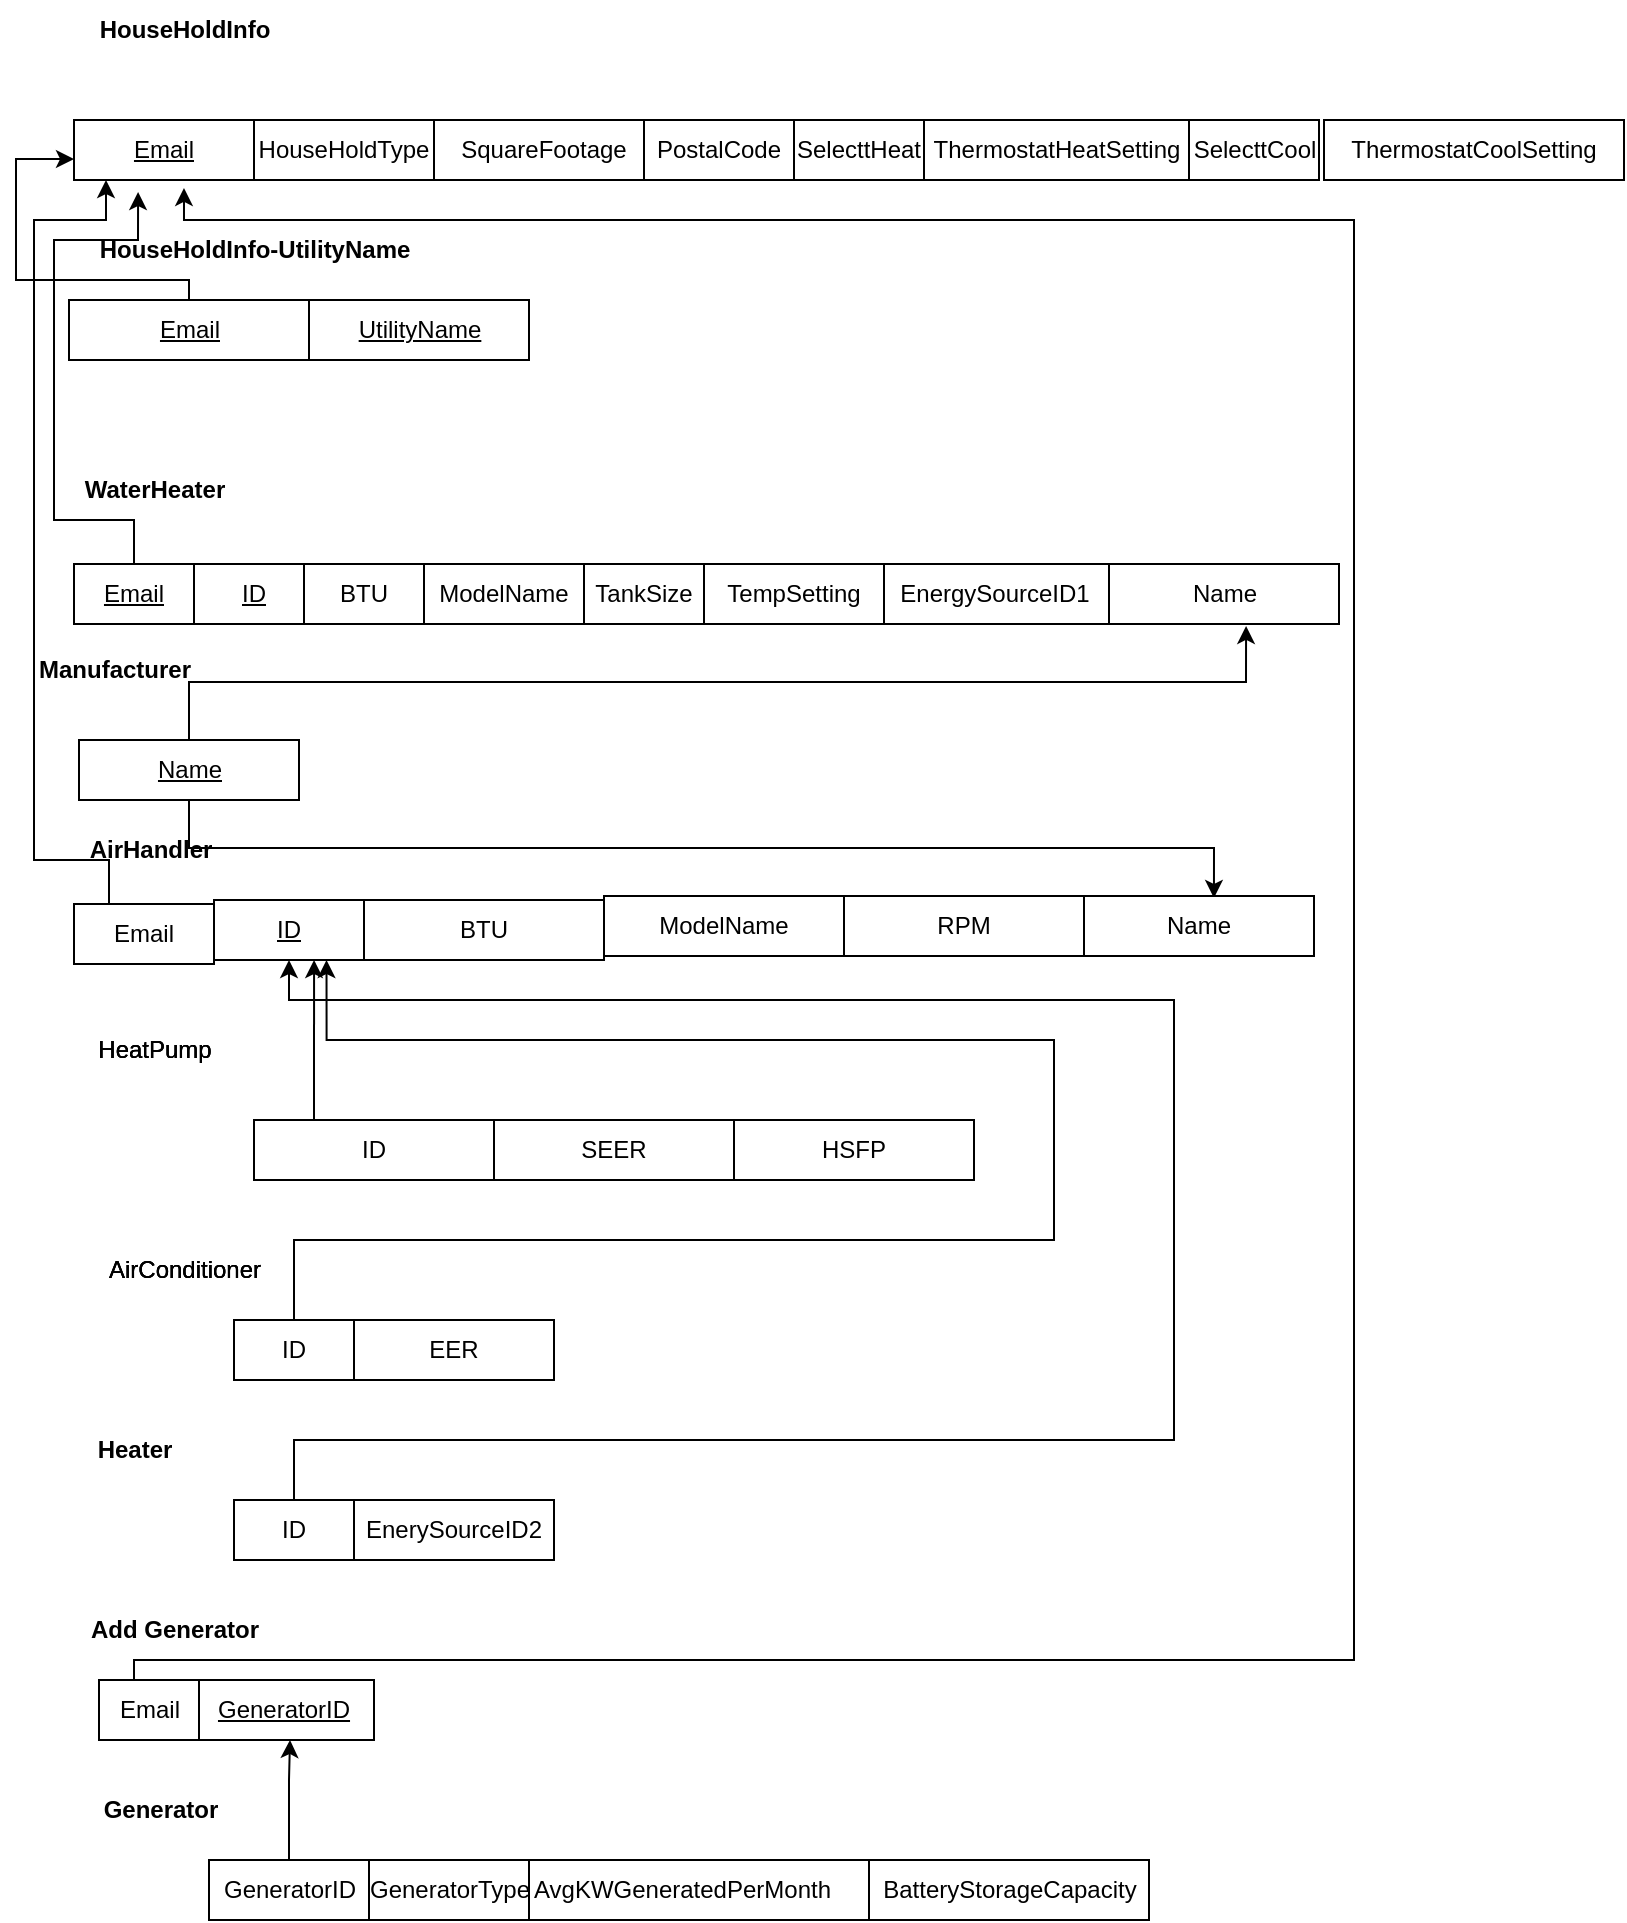 <mxfile version="21.4.0" type="github">
  <diagram id="R2lEEEUBdFMjLlhIrx00" name="Page-1">
    <mxGraphModel dx="880" dy="484" grid="1" gridSize="10" guides="1" tooltips="1" connect="1" arrows="1" fold="1" page="1" pageScale="1" pageWidth="850" pageHeight="1100" math="0" shadow="0" extFonts="Permanent Marker^https://fonts.googleapis.com/css?family=Permanent+Marker">
      <root>
        <mxCell id="0" />
        <mxCell id="1" parent="0" />
        <mxCell id="LCQLXfrwRPjRq8zGbfJl-10" value="&lt;u&gt;Email&lt;/u&gt;" style="rounded=0;whiteSpace=wrap;html=1;" parent="1" vertex="1">
          <mxGeometry x="40" y="130" width="90" height="30" as="geometry" />
        </mxCell>
        <mxCell id="LCQLXfrwRPjRq8zGbfJl-11" value="HouseHoldType" style="rounded=0;whiteSpace=wrap;html=1;" parent="1" vertex="1">
          <mxGeometry x="130" y="130" width="90" height="30" as="geometry" />
        </mxCell>
        <mxCell id="LCQLXfrwRPjRq8zGbfJl-12" value="SquareFootage" style="rounded=0;whiteSpace=wrap;html=1;" parent="1" vertex="1">
          <mxGeometry x="220" y="130" width="110" height="30" as="geometry" />
        </mxCell>
        <mxCell id="LCQLXfrwRPjRq8zGbfJl-13" value="PostalCode" style="rounded=0;whiteSpace=wrap;html=1;" parent="1" vertex="1">
          <mxGeometry x="325" y="130" width="75" height="30" as="geometry" />
        </mxCell>
        <mxCell id="LCQLXfrwRPjRq8zGbfJl-15" value="&lt;b&gt;HouseHoldInfo&lt;/b&gt;" style="text;html=1;align=center;verticalAlign=middle;resizable=0;points=[];autosize=1;strokeColor=none;fillColor=none;" parent="1" vertex="1">
          <mxGeometry x="40" y="70" width="110" height="30" as="geometry" />
        </mxCell>
        <mxCell id="LCQLXfrwRPjRq8zGbfJl-16" value="SelecttHeat" style="rounded=0;whiteSpace=wrap;html=1;" parent="1" vertex="1">
          <mxGeometry x="400" y="130" width="65" height="30" as="geometry" />
        </mxCell>
        <mxCell id="LCQLXfrwRPjRq8zGbfJl-17" value="ThermostatHeatSetting" style="rounded=0;whiteSpace=wrap;html=1;" parent="1" vertex="1">
          <mxGeometry x="465" y="130" width="132.5" height="30" as="geometry" />
        </mxCell>
        <mxCell id="LCQLXfrwRPjRq8zGbfJl-51" style="edgeStyle=orthogonalEdgeStyle;rounded=0;orthogonalLoop=1;jettySize=auto;html=1;entryX=0;entryY=0.65;entryDx=0;entryDy=0;entryPerimeter=0;" parent="1" source="LCQLXfrwRPjRq8zGbfJl-18" target="LCQLXfrwRPjRq8zGbfJl-10" edge="1">
          <mxGeometry relative="1" as="geometry">
            <mxPoint x="10" y="130" as="targetPoint" />
            <Array as="points">
              <mxPoint x="98" y="210" />
              <mxPoint x="11" y="210" />
              <mxPoint x="11" y="150" />
            </Array>
          </mxGeometry>
        </mxCell>
        <mxCell id="LCQLXfrwRPjRq8zGbfJl-18" value="&lt;u&gt;Email&lt;/u&gt;" style="rounded=0;whiteSpace=wrap;html=1;" parent="1" vertex="1">
          <mxGeometry x="37.5" y="220" width="120" height="30" as="geometry" />
        </mxCell>
        <mxCell id="LCQLXfrwRPjRq8zGbfJl-19" value="&lt;u&gt;UtilityName&lt;/u&gt;" style="rounded=0;whiteSpace=wrap;html=1;" parent="1" vertex="1">
          <mxGeometry x="157.5" y="220" width="110" height="30" as="geometry" />
        </mxCell>
        <mxCell id="LCQLXfrwRPjRq8zGbfJl-20" value="&lt;b&gt;HouseHoldInfo-UtilityName&lt;/b&gt;" style="text;html=1;align=center;verticalAlign=middle;resizable=0;points=[];autosize=1;strokeColor=none;fillColor=none;" parent="1" vertex="1">
          <mxGeometry x="40" y="180" width="180" height="30" as="geometry" />
        </mxCell>
        <mxCell id="LCQLXfrwRPjRq8zGbfJl-32" value="WaterHeater" style="text;html=1;align=center;verticalAlign=middle;resizable=0;points=[];autosize=1;strokeColor=none;fillColor=none;fontStyle=1" parent="1" vertex="1">
          <mxGeometry x="35" y="300" width="90" height="30" as="geometry" />
        </mxCell>
        <mxCell id="LCQLXfrwRPjRq8zGbfJl-33" value="AirHandler" style="text;html=1;align=center;verticalAlign=middle;resizable=0;points=[];autosize=1;strokeColor=none;fillColor=none;fontStyle=1" parent="1" vertex="1">
          <mxGeometry x="37.5" y="480" width="80" height="30" as="geometry" />
        </mxCell>
        <mxCell id="LCQLXfrwRPjRq8zGbfJl-34" value="SEER" style="rounded=0;whiteSpace=wrap;html=1;" parent="1" vertex="1">
          <mxGeometry x="250" y="630" width="120" height="30" as="geometry" />
        </mxCell>
        <mxCell id="LCQLXfrwRPjRq8zGbfJl-35" value="HSFP" style="rounded=0;whiteSpace=wrap;html=1;" parent="1" vertex="1">
          <mxGeometry x="370" y="630" width="120" height="30" as="geometry" />
        </mxCell>
        <mxCell id="LCQLXfrwRPjRq8zGbfJl-40" value="EnerySourceID2" style="rounded=0;whiteSpace=wrap;html=1;" parent="1" vertex="1">
          <mxGeometry x="180" y="820" width="100" height="30" as="geometry" />
        </mxCell>
        <mxCell id="LCQLXfrwRPjRq8zGbfJl-42" value="HeatPump" style="text;html=1;align=center;verticalAlign=middle;resizable=0;points=[];autosize=1;strokeColor=none;fillColor=none;" parent="1" vertex="1">
          <mxGeometry x="40" y="580" width="80" height="30" as="geometry" />
        </mxCell>
        <mxCell id="LCQLXfrwRPjRq8zGbfJl-43" value="AirConditioner" style="text;html=1;align=center;verticalAlign=middle;resizable=0;points=[];autosize=1;strokeColor=none;fillColor=none;" parent="1" vertex="1">
          <mxGeometry x="45" y="690" width="100" height="30" as="geometry" />
        </mxCell>
        <mxCell id="LCQLXfrwRPjRq8zGbfJl-45" value="&lt;u&gt;GeneratorID&lt;/u&gt;" style="rounded=0;whiteSpace=wrap;html=1;" parent="1" vertex="1">
          <mxGeometry x="100" y="910" width="90" height="30" as="geometry" />
        </mxCell>
        <mxCell id="LCQLXfrwRPjRq8zGbfJl-47" value="AvgKWGeneratedPerMonth&lt;span style=&quot;white-space: pre;&quot;&gt;&#x9;&lt;/span&gt;" style="rounded=0;whiteSpace=wrap;html=1;" parent="1" vertex="1">
          <mxGeometry x="260" y="1000" width="180" height="30" as="geometry" />
        </mxCell>
        <mxCell id="LCQLXfrwRPjRq8zGbfJl-48" value="BatteryStorageCapacity" style="rounded=0;whiteSpace=wrap;html=1;" parent="1" vertex="1">
          <mxGeometry x="437.5" y="1000" width="140" height="30" as="geometry" />
        </mxCell>
        <mxCell id="LCQLXfrwRPjRq8zGbfJl-49" value="&lt;b&gt;Add Generator&lt;/b&gt;" style="text;html=1;align=center;verticalAlign=middle;resizable=0;points=[];autosize=1;strokeColor=none;fillColor=none;" parent="1" vertex="1">
          <mxGeometry x="35" y="870" width="110" height="30" as="geometry" />
        </mxCell>
        <mxCell id="XPOyzkhbHV8cyC2Eu9bg-108" style="edgeStyle=orthogonalEdgeStyle;rounded=0;orthogonalLoop=1;jettySize=auto;html=1;exitX=0.25;exitY=0;exitDx=0;exitDy=0;entryX=0.667;entryY=1;entryDx=0;entryDy=0;entryPerimeter=0;" edge="1" parent="1" source="LCQLXfrwRPjRq8zGbfJl-61" target="XPOyzkhbHV8cyC2Eu9bg-55">
          <mxGeometry relative="1" as="geometry" />
        </mxCell>
        <mxCell id="LCQLXfrwRPjRq8zGbfJl-61" value="ID" style="rounded=0;whiteSpace=wrap;html=1;" parent="1" vertex="1">
          <mxGeometry x="130" y="630" width="120" height="30" as="geometry" />
        </mxCell>
        <mxCell id="XPOyzkhbHV8cyC2Eu9bg-106" style="edgeStyle=orthogonalEdgeStyle;rounded=0;orthogonalLoop=1;jettySize=auto;html=1;exitX=0.5;exitY=0;exitDx=0;exitDy=0;entryX=0.5;entryY=1;entryDx=0;entryDy=0;" edge="1" parent="1" source="LCQLXfrwRPjRq8zGbfJl-63" target="XPOyzkhbHV8cyC2Eu9bg-55">
          <mxGeometry relative="1" as="geometry">
            <Array as="points">
              <mxPoint x="150" y="790" />
              <mxPoint x="590" y="790" />
              <mxPoint x="590" y="570" />
              <mxPoint x="148" y="570" />
            </Array>
          </mxGeometry>
        </mxCell>
        <mxCell id="LCQLXfrwRPjRq8zGbfJl-63" value="ID" style="rounded=0;whiteSpace=wrap;html=1;" parent="1" vertex="1">
          <mxGeometry x="120" y="820" width="60" height="30" as="geometry" />
        </mxCell>
        <mxCell id="XPOyzkhbHV8cyC2Eu9bg-28" value="ThermostatCoolSetting" style="rounded=0;whiteSpace=wrap;html=1;" vertex="1" parent="1">
          <mxGeometry x="665" y="130" width="150" height="30" as="geometry" />
        </mxCell>
        <mxCell id="XPOyzkhbHV8cyC2Eu9bg-29" value="SelecttCool" style="rounded=0;whiteSpace=wrap;html=1;" vertex="1" parent="1">
          <mxGeometry x="597.5" y="130" width="65" height="30" as="geometry" />
        </mxCell>
        <mxCell id="XPOyzkhbHV8cyC2Eu9bg-35" value="BTU" style="rounded=0;whiteSpace=wrap;html=1;" vertex="1" parent="1">
          <mxGeometry x="185" y="520" width="120" height="30" as="geometry" />
        </mxCell>
        <mxCell id="XPOyzkhbHV8cyC2Eu9bg-36" value="ModelName" style="rounded=0;whiteSpace=wrap;html=1;" vertex="1" parent="1">
          <mxGeometry x="305" y="518" width="120" height="30" as="geometry" />
        </mxCell>
        <mxCell id="XPOyzkhbHV8cyC2Eu9bg-39" value="EnergySourceID1" style="rounded=0;whiteSpace=wrap;html=1;" vertex="1" parent="1">
          <mxGeometry x="442.5" y="352" width="115" height="30" as="geometry" />
        </mxCell>
        <mxCell id="XPOyzkhbHV8cyC2Eu9bg-42" value="BTU" style="rounded=0;whiteSpace=wrap;html=1;" vertex="1" parent="1">
          <mxGeometry x="155" y="352" width="60" height="30" as="geometry" />
        </mxCell>
        <mxCell id="XPOyzkhbHV8cyC2Eu9bg-125" style="edgeStyle=orthogonalEdgeStyle;rounded=0;orthogonalLoop=1;jettySize=auto;html=1;exitX=0.5;exitY=0;exitDx=0;exitDy=0;entryX=0.596;entryY=1.033;entryDx=0;entryDy=0;entryPerimeter=0;" edge="1" parent="1" source="XPOyzkhbHV8cyC2Eu9bg-49" target="XPOyzkhbHV8cyC2Eu9bg-124">
          <mxGeometry relative="1" as="geometry" />
        </mxCell>
        <mxCell id="XPOyzkhbHV8cyC2Eu9bg-128" style="edgeStyle=orthogonalEdgeStyle;rounded=0;orthogonalLoop=1;jettySize=auto;html=1;exitX=0.5;exitY=1;exitDx=0;exitDy=0;entryX=0.565;entryY=0.033;entryDx=0;entryDy=0;entryPerimeter=0;" edge="1" parent="1" source="XPOyzkhbHV8cyC2Eu9bg-49" target="XPOyzkhbHV8cyC2Eu9bg-127">
          <mxGeometry relative="1" as="geometry" />
        </mxCell>
        <mxCell id="XPOyzkhbHV8cyC2Eu9bg-49" value="&lt;u&gt;Name&lt;/u&gt;" style="rounded=0;whiteSpace=wrap;html=1;" vertex="1" parent="1">
          <mxGeometry x="42.5" y="440" width="110" height="30" as="geometry" />
        </mxCell>
        <mxCell id="XPOyzkhbHV8cyC2Eu9bg-52" value="&lt;b&gt;Manufacturer&lt;/b&gt;" style="text;html=1;align=center;verticalAlign=middle;resizable=0;points=[];autosize=1;strokeColor=none;fillColor=none;" vertex="1" parent="1">
          <mxGeometry x="10" y="390" width="100" height="30" as="geometry" />
        </mxCell>
        <mxCell id="XPOyzkhbHV8cyC2Eu9bg-53" value="RPM" style="rounded=0;whiteSpace=wrap;html=1;" vertex="1" parent="1">
          <mxGeometry x="425" y="518" width="120" height="30" as="geometry" />
        </mxCell>
        <mxCell id="XPOyzkhbHV8cyC2Eu9bg-109" style="edgeStyle=orthogonalEdgeStyle;rounded=0;orthogonalLoop=1;jettySize=auto;html=1;exitX=0.25;exitY=0;exitDx=0;exitDy=0;" edge="1" parent="1" source="XPOyzkhbHV8cyC2Eu9bg-54">
          <mxGeometry relative="1" as="geometry">
            <mxPoint x="56" y="160" as="targetPoint" />
            <Array as="points">
              <mxPoint x="58" y="500" />
              <mxPoint x="20" y="500" />
              <mxPoint x="20" y="180" />
              <mxPoint x="56" y="180" />
            </Array>
          </mxGeometry>
        </mxCell>
        <mxCell id="XPOyzkhbHV8cyC2Eu9bg-54" value="Email" style="rounded=0;whiteSpace=wrap;html=1;" vertex="1" parent="1">
          <mxGeometry x="40" y="522" width="70" height="30" as="geometry" />
        </mxCell>
        <mxCell id="XPOyzkhbHV8cyC2Eu9bg-55" value="&lt;u&gt;ID&lt;/u&gt;" style="rounded=0;whiteSpace=wrap;html=1;" vertex="1" parent="1">
          <mxGeometry x="110" y="520" width="75" height="30" as="geometry" />
        </mxCell>
        <mxCell id="XPOyzkhbHV8cyC2Eu9bg-110" style="edgeStyle=orthogonalEdgeStyle;rounded=0;orthogonalLoop=1;jettySize=auto;html=1;exitX=0.5;exitY=0;exitDx=0;exitDy=0;entryX=0.356;entryY=1.2;entryDx=0;entryDy=0;entryPerimeter=0;" edge="1" parent="1" source="XPOyzkhbHV8cyC2Eu9bg-61" target="LCQLXfrwRPjRq8zGbfJl-10">
          <mxGeometry relative="1" as="geometry">
            <Array as="points">
              <mxPoint x="70" y="330" />
              <mxPoint x="30" y="330" />
              <mxPoint x="30" y="190" />
              <mxPoint x="72" y="190" />
            </Array>
          </mxGeometry>
        </mxCell>
        <mxCell id="XPOyzkhbHV8cyC2Eu9bg-61" value="&lt;span&gt;Email&lt;/span&gt;" style="rounded=0;whiteSpace=wrap;html=1;fontStyle=4" vertex="1" parent="1">
          <mxGeometry x="40" y="352" width="60" height="30" as="geometry" />
        </mxCell>
        <mxCell id="XPOyzkhbHV8cyC2Eu9bg-62" value="&lt;u&gt;ID&lt;/u&gt;" style="rounded=0;whiteSpace=wrap;html=1;" vertex="1" parent="1">
          <mxGeometry x="100" y="352" width="60" height="30" as="geometry" />
        </mxCell>
        <mxCell id="XPOyzkhbHV8cyC2Eu9bg-63" value="ModelName" style="rounded=0;whiteSpace=wrap;html=1;" vertex="1" parent="1">
          <mxGeometry x="215" y="352" width="80" height="30" as="geometry" />
        </mxCell>
        <mxCell id="XPOyzkhbHV8cyC2Eu9bg-64" value="TankSize" style="rounded=0;whiteSpace=wrap;html=1;" vertex="1" parent="1">
          <mxGeometry x="295" y="352" width="60" height="30" as="geometry" />
        </mxCell>
        <mxCell id="XPOyzkhbHV8cyC2Eu9bg-65" value="TempSetting" style="rounded=0;whiteSpace=wrap;html=1;" vertex="1" parent="1">
          <mxGeometry x="355" y="352" width="90" height="30" as="geometry" />
        </mxCell>
        <mxCell id="XPOyzkhbHV8cyC2Eu9bg-66" value="BTU" style="rounded=0;whiteSpace=wrap;html=1;" vertex="1" parent="1">
          <mxGeometry x="155" y="352" width="60" height="30" as="geometry" />
        </mxCell>
        <mxCell id="XPOyzkhbHV8cyC2Eu9bg-79" value="EER" style="rounded=0;whiteSpace=wrap;html=1;" vertex="1" parent="1">
          <mxGeometry x="180" y="730" width="100" height="30" as="geometry" />
        </mxCell>
        <mxCell id="XPOyzkhbHV8cyC2Eu9bg-107" style="edgeStyle=orthogonalEdgeStyle;rounded=0;orthogonalLoop=1;jettySize=auto;html=1;exitX=0.5;exitY=0;exitDx=0;exitDy=0;entryX=0.75;entryY=1;entryDx=0;entryDy=0;" edge="1" parent="1" source="XPOyzkhbHV8cyC2Eu9bg-80" target="XPOyzkhbHV8cyC2Eu9bg-55">
          <mxGeometry relative="1" as="geometry">
            <Array as="points">
              <mxPoint x="150" y="690" />
              <mxPoint x="530" y="690" />
              <mxPoint x="530" y="590" />
              <mxPoint x="166" y="590" />
            </Array>
          </mxGeometry>
        </mxCell>
        <mxCell id="XPOyzkhbHV8cyC2Eu9bg-80" value="ID" style="rounded=0;whiteSpace=wrap;html=1;" vertex="1" parent="1">
          <mxGeometry x="120" y="730" width="60" height="30" as="geometry" />
        </mxCell>
        <mxCell id="XPOyzkhbHV8cyC2Eu9bg-81" value="&lt;b&gt;Heater&lt;/b&gt;" style="text;html=1;align=center;verticalAlign=middle;resizable=0;points=[];autosize=1;strokeColor=none;fillColor=none;" vertex="1" parent="1">
          <mxGeometry x="40" y="780" width="60" height="30" as="geometry" />
        </mxCell>
        <mxCell id="XPOyzkhbHV8cyC2Eu9bg-112" style="edgeStyle=orthogonalEdgeStyle;rounded=0;orthogonalLoop=1;jettySize=auto;html=1;exitX=0;exitY=0.5;exitDx=0;exitDy=0;entryX=0.611;entryY=1.133;entryDx=0;entryDy=0;entryPerimeter=0;" edge="1" parent="1" source="XPOyzkhbHV8cyC2Eu9bg-85" target="LCQLXfrwRPjRq8zGbfJl-10">
          <mxGeometry relative="1" as="geometry">
            <mxPoint x="720" y="870" as="targetPoint" />
            <Array as="points">
              <mxPoint x="70" y="925" />
              <mxPoint x="70" y="900" />
              <mxPoint x="680" y="900" />
              <mxPoint x="680" y="180" />
              <mxPoint x="95" y="180" />
            </Array>
          </mxGeometry>
        </mxCell>
        <mxCell id="XPOyzkhbHV8cyC2Eu9bg-85" value="Email" style="rounded=0;whiteSpace=wrap;html=1;" vertex="1" parent="1">
          <mxGeometry x="52.5" y="910" width="50" height="30" as="geometry" />
        </mxCell>
        <mxCell id="XPOyzkhbHV8cyC2Eu9bg-88" value="&lt;b&gt;Generator&lt;/b&gt;" style="text;html=1;align=center;verticalAlign=middle;resizable=0;points=[];autosize=1;strokeColor=none;fillColor=none;" vertex="1" parent="1">
          <mxGeometry x="42.5" y="960" width="80" height="30" as="geometry" />
        </mxCell>
        <mxCell id="XPOyzkhbHV8cyC2Eu9bg-102" style="edgeStyle=orthogonalEdgeStyle;rounded=0;orthogonalLoop=1;jettySize=auto;html=1;" edge="1" parent="1" source="XPOyzkhbHV8cyC2Eu9bg-92">
          <mxGeometry relative="1" as="geometry">
            <mxPoint x="148" y="940" as="targetPoint" />
            <Array as="points">
              <mxPoint x="148" y="960" />
              <mxPoint x="148" y="960" />
            </Array>
          </mxGeometry>
        </mxCell>
        <mxCell id="XPOyzkhbHV8cyC2Eu9bg-92" value="GeneratorID" style="rounded=0;whiteSpace=wrap;html=1;" vertex="1" parent="1">
          <mxGeometry x="107.5" y="1000" width="80" height="30" as="geometry" />
        </mxCell>
        <mxCell id="XPOyzkhbHV8cyC2Eu9bg-93" value="GeneratorType" style="rounded=0;whiteSpace=wrap;html=1;" vertex="1" parent="1">
          <mxGeometry x="187.5" y="1000" width="80" height="30" as="geometry" />
        </mxCell>
        <mxCell id="XPOyzkhbHV8cyC2Eu9bg-98" value="HeatPump" style="text;html=1;align=center;verticalAlign=middle;resizable=0;points=[];autosize=1;strokeColor=none;fillColor=none;" vertex="1" parent="1">
          <mxGeometry x="40" y="580" width="80" height="30" as="geometry" />
        </mxCell>
        <mxCell id="XPOyzkhbHV8cyC2Eu9bg-99" value="AirConditioner" style="text;html=1;align=center;verticalAlign=middle;resizable=0;points=[];autosize=1;strokeColor=none;fillColor=none;" vertex="1" parent="1">
          <mxGeometry x="45" y="690" width="100" height="30" as="geometry" />
        </mxCell>
        <mxCell id="XPOyzkhbHV8cyC2Eu9bg-100" value="HeatPump" style="text;html=1;align=center;verticalAlign=middle;resizable=0;points=[];autosize=1;strokeColor=none;fillColor=none;" vertex="1" parent="1">
          <mxGeometry x="40" y="580" width="80" height="30" as="geometry" />
        </mxCell>
        <mxCell id="XPOyzkhbHV8cyC2Eu9bg-101" value="AirConditioner" style="text;html=1;align=center;verticalAlign=middle;resizable=0;points=[];autosize=1;strokeColor=none;fillColor=none;" vertex="1" parent="1">
          <mxGeometry x="45" y="690" width="100" height="30" as="geometry" />
        </mxCell>
        <mxCell id="XPOyzkhbHV8cyC2Eu9bg-117" value="HouseHoldType" style="rounded=0;whiteSpace=wrap;html=1;" vertex="1" parent="1">
          <mxGeometry x="130" y="130" width="90" height="30" as="geometry" />
        </mxCell>
        <mxCell id="XPOyzkhbHV8cyC2Eu9bg-118" value="SquareFootage" style="rounded=0;whiteSpace=wrap;html=1;" vertex="1" parent="1">
          <mxGeometry x="220" y="130" width="110" height="30" as="geometry" />
        </mxCell>
        <mxCell id="XPOyzkhbHV8cyC2Eu9bg-119" value="PostalCode" style="rounded=0;whiteSpace=wrap;html=1;" vertex="1" parent="1">
          <mxGeometry x="325" y="130" width="75" height="30" as="geometry" />
        </mxCell>
        <mxCell id="XPOyzkhbHV8cyC2Eu9bg-124" value="Name" style="rounded=0;whiteSpace=wrap;html=1;" vertex="1" parent="1">
          <mxGeometry x="557.5" y="352" width="115" height="30" as="geometry" />
        </mxCell>
        <mxCell id="XPOyzkhbHV8cyC2Eu9bg-127" value="Name" style="rounded=0;whiteSpace=wrap;html=1;" vertex="1" parent="1">
          <mxGeometry x="545" y="518" width="115" height="30" as="geometry" />
        </mxCell>
      </root>
    </mxGraphModel>
  </diagram>
</mxfile>
